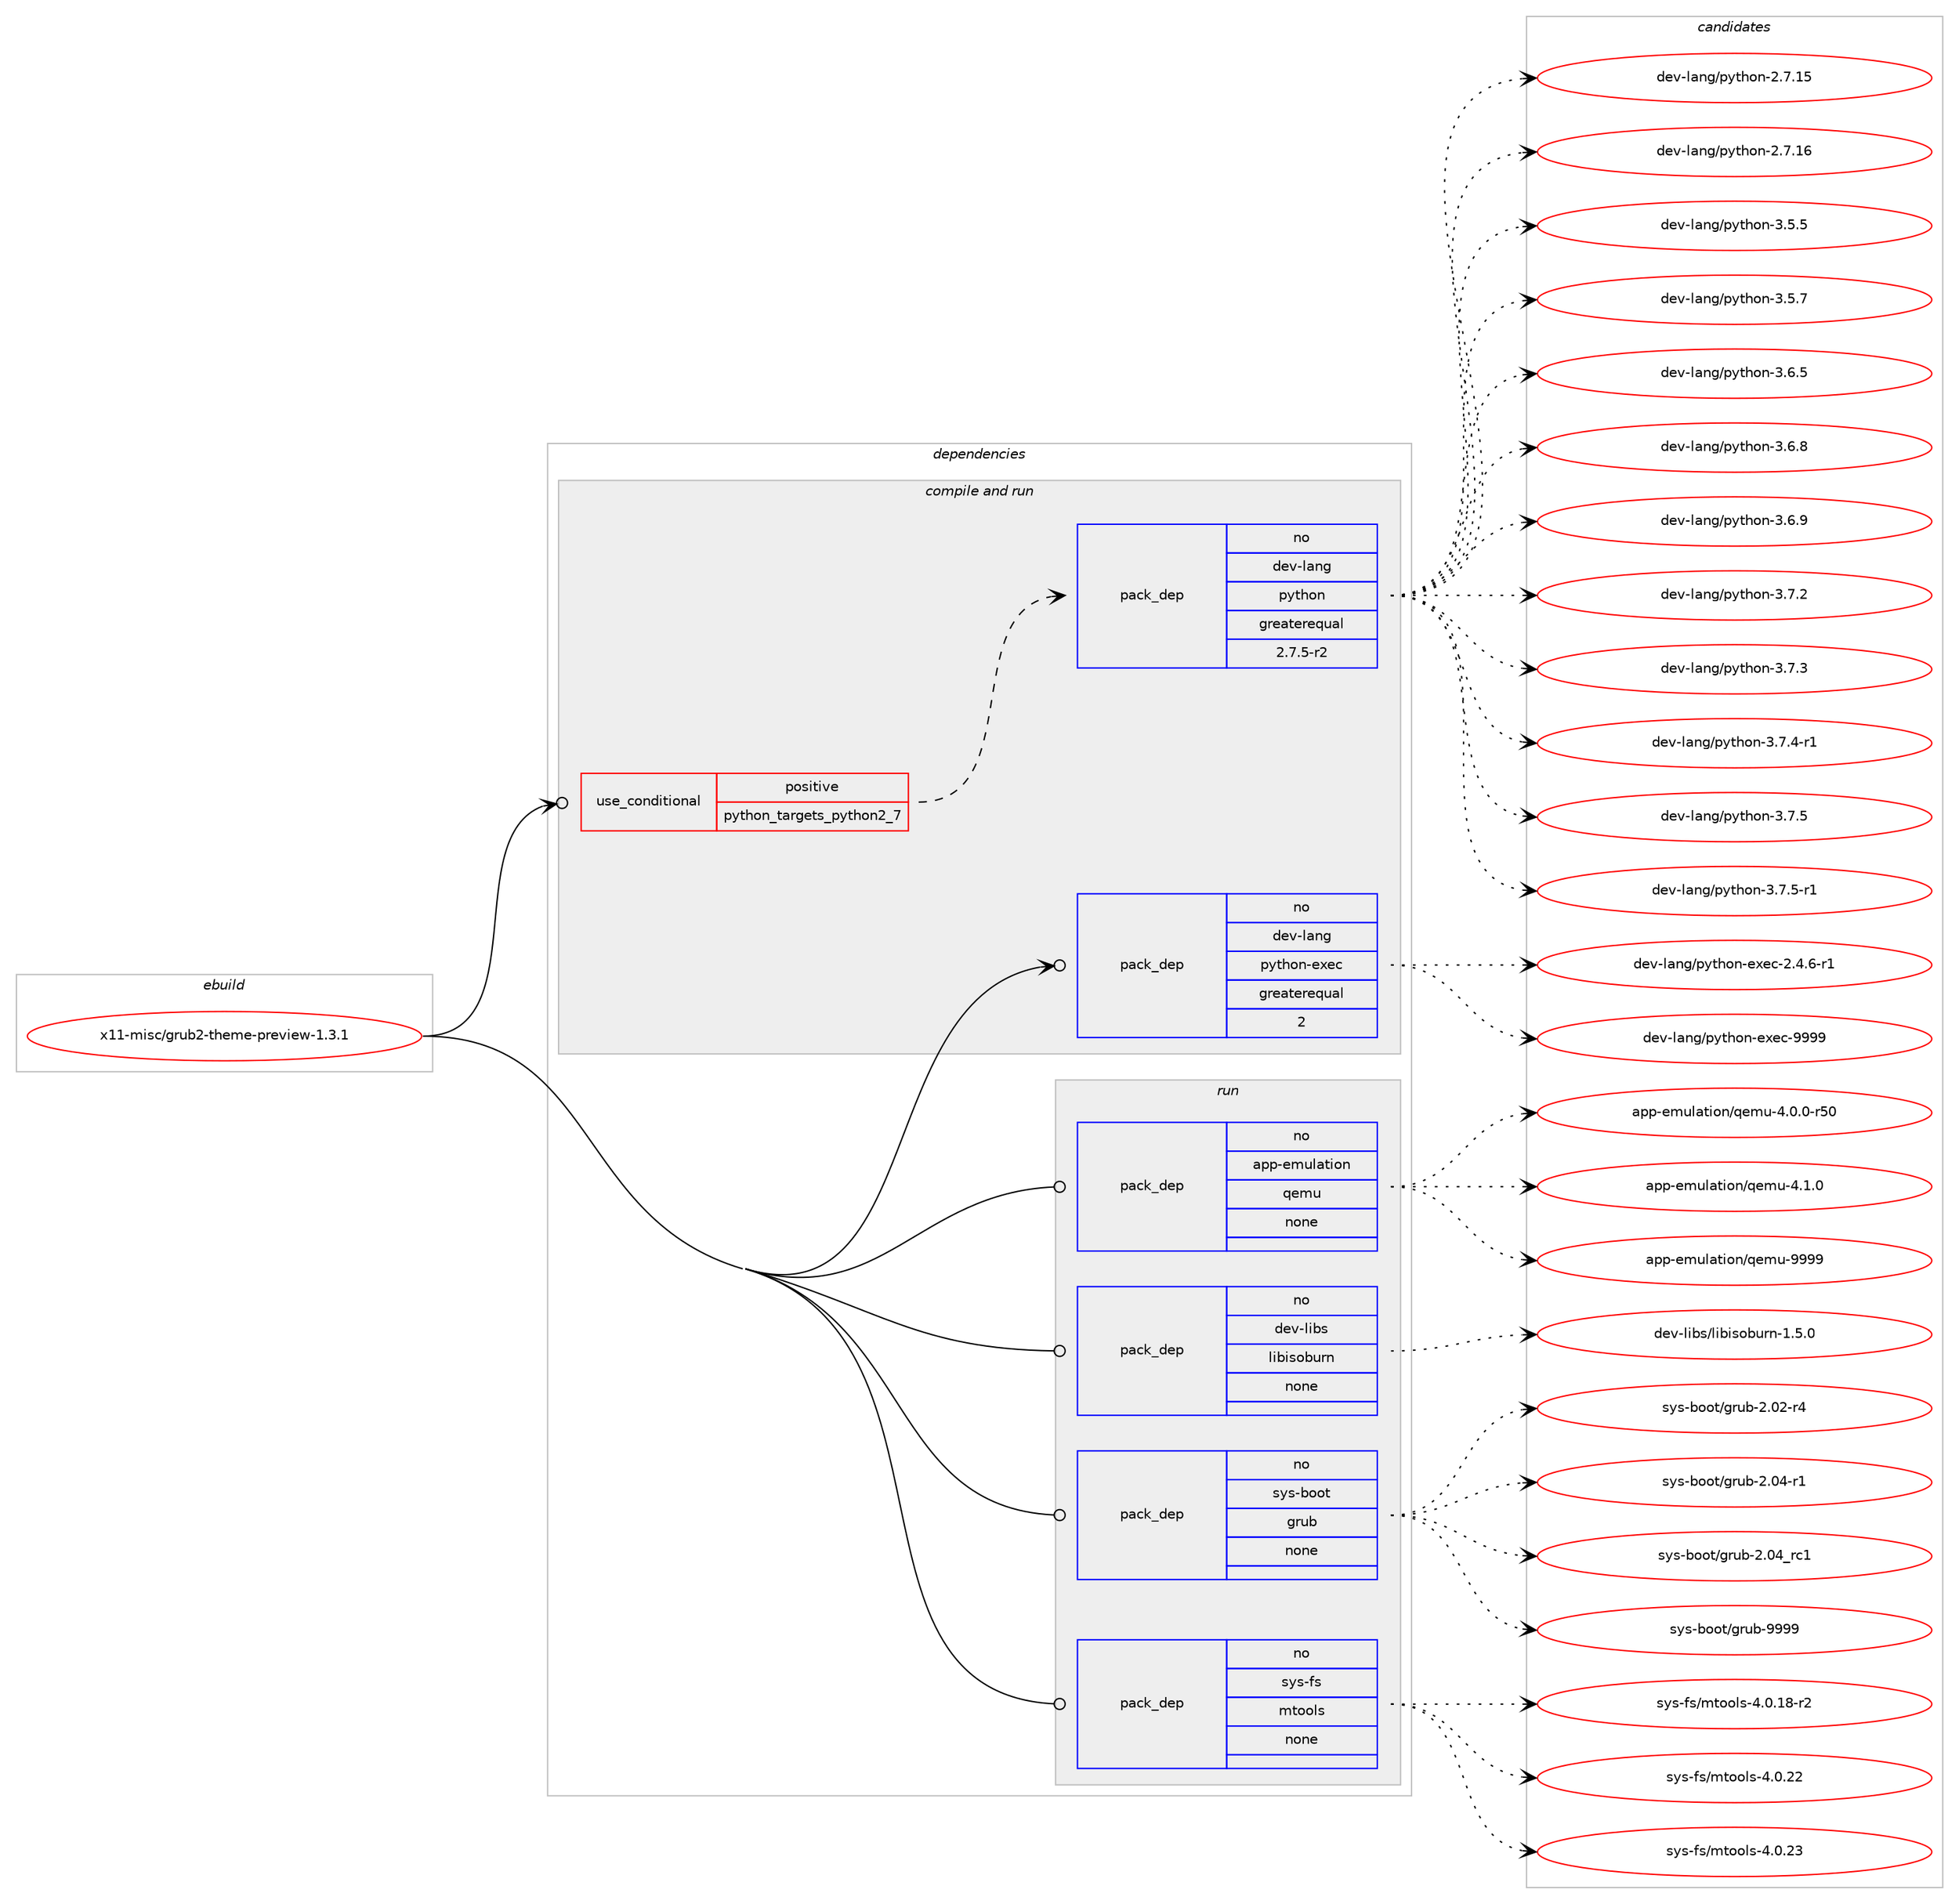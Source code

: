 digraph prolog {

# *************
# Graph options
# *************

newrank=true;
concentrate=true;
compound=true;
graph [rankdir=LR,fontname=Helvetica,fontsize=10,ranksep=1.5];#, ranksep=2.5, nodesep=0.2];
edge  [arrowhead=vee];
node  [fontname=Helvetica,fontsize=10];

# **********
# The ebuild
# **********

subgraph cluster_leftcol {
color=gray;
rank=same;
label=<<i>ebuild</i>>;
id [label="x11-misc/grub2-theme-preview-1.3.1", color=red, width=4, href="../x11-misc/grub2-theme-preview-1.3.1.svg"];
}

# ****************
# The dependencies
# ****************

subgraph cluster_midcol {
color=gray;
label=<<i>dependencies</i>>;
subgraph cluster_compile {
fillcolor="#eeeeee";
style=filled;
label=<<i>compile</i>>;
}
subgraph cluster_compileandrun {
fillcolor="#eeeeee";
style=filled;
label=<<i>compile and run</i>>;
subgraph cond219754 {
dependency918984 [label=<<TABLE BORDER="0" CELLBORDER="1" CELLSPACING="0" CELLPADDING="4"><TR><TD ROWSPAN="3" CELLPADDING="10">use_conditional</TD></TR><TR><TD>positive</TD></TR><TR><TD>python_targets_python2_7</TD></TR></TABLE>>, shape=none, color=red];
subgraph pack682574 {
dependency918985 [label=<<TABLE BORDER="0" CELLBORDER="1" CELLSPACING="0" CELLPADDING="4" WIDTH="220"><TR><TD ROWSPAN="6" CELLPADDING="30">pack_dep</TD></TR><TR><TD WIDTH="110">no</TD></TR><TR><TD>dev-lang</TD></TR><TR><TD>python</TD></TR><TR><TD>greaterequal</TD></TR><TR><TD>2.7.5-r2</TD></TR></TABLE>>, shape=none, color=blue];
}
dependency918984:e -> dependency918985:w [weight=20,style="dashed",arrowhead="vee"];
}
id:e -> dependency918984:w [weight=20,style="solid",arrowhead="odotvee"];
subgraph pack682575 {
dependency918986 [label=<<TABLE BORDER="0" CELLBORDER="1" CELLSPACING="0" CELLPADDING="4" WIDTH="220"><TR><TD ROWSPAN="6" CELLPADDING="30">pack_dep</TD></TR><TR><TD WIDTH="110">no</TD></TR><TR><TD>dev-lang</TD></TR><TR><TD>python-exec</TD></TR><TR><TD>greaterequal</TD></TR><TR><TD>2</TD></TR></TABLE>>, shape=none, color=blue];
}
id:e -> dependency918986:w [weight=20,style="solid",arrowhead="odotvee"];
}
subgraph cluster_run {
fillcolor="#eeeeee";
style=filled;
label=<<i>run</i>>;
subgraph pack682576 {
dependency918987 [label=<<TABLE BORDER="0" CELLBORDER="1" CELLSPACING="0" CELLPADDING="4" WIDTH="220"><TR><TD ROWSPAN="6" CELLPADDING="30">pack_dep</TD></TR><TR><TD WIDTH="110">no</TD></TR><TR><TD>app-emulation</TD></TR><TR><TD>qemu</TD></TR><TR><TD>none</TD></TR><TR><TD></TD></TR></TABLE>>, shape=none, color=blue];
}
id:e -> dependency918987:w [weight=20,style="solid",arrowhead="odot"];
subgraph pack682577 {
dependency918988 [label=<<TABLE BORDER="0" CELLBORDER="1" CELLSPACING="0" CELLPADDING="4" WIDTH="220"><TR><TD ROWSPAN="6" CELLPADDING="30">pack_dep</TD></TR><TR><TD WIDTH="110">no</TD></TR><TR><TD>dev-libs</TD></TR><TR><TD>libisoburn</TD></TR><TR><TD>none</TD></TR><TR><TD></TD></TR></TABLE>>, shape=none, color=blue];
}
id:e -> dependency918988:w [weight=20,style="solid",arrowhead="odot"];
subgraph pack682578 {
dependency918989 [label=<<TABLE BORDER="0" CELLBORDER="1" CELLSPACING="0" CELLPADDING="4" WIDTH="220"><TR><TD ROWSPAN="6" CELLPADDING="30">pack_dep</TD></TR><TR><TD WIDTH="110">no</TD></TR><TR><TD>sys-boot</TD></TR><TR><TD>grub</TD></TR><TR><TD>none</TD></TR><TR><TD></TD></TR></TABLE>>, shape=none, color=blue];
}
id:e -> dependency918989:w [weight=20,style="solid",arrowhead="odot"];
subgraph pack682579 {
dependency918990 [label=<<TABLE BORDER="0" CELLBORDER="1" CELLSPACING="0" CELLPADDING="4" WIDTH="220"><TR><TD ROWSPAN="6" CELLPADDING="30">pack_dep</TD></TR><TR><TD WIDTH="110">no</TD></TR><TR><TD>sys-fs</TD></TR><TR><TD>mtools</TD></TR><TR><TD>none</TD></TR><TR><TD></TD></TR></TABLE>>, shape=none, color=blue];
}
id:e -> dependency918990:w [weight=20,style="solid",arrowhead="odot"];
}
}

# **************
# The candidates
# **************

subgraph cluster_choices {
rank=same;
color=gray;
label=<<i>candidates</i>>;

subgraph choice682574 {
color=black;
nodesep=1;
choice10010111845108971101034711212111610411111045504655464953 [label="dev-lang/python-2.7.15", color=red, width=4,href="../dev-lang/python-2.7.15.svg"];
choice10010111845108971101034711212111610411111045504655464954 [label="dev-lang/python-2.7.16", color=red, width=4,href="../dev-lang/python-2.7.16.svg"];
choice100101118451089711010347112121116104111110455146534653 [label="dev-lang/python-3.5.5", color=red, width=4,href="../dev-lang/python-3.5.5.svg"];
choice100101118451089711010347112121116104111110455146534655 [label="dev-lang/python-3.5.7", color=red, width=4,href="../dev-lang/python-3.5.7.svg"];
choice100101118451089711010347112121116104111110455146544653 [label="dev-lang/python-3.6.5", color=red, width=4,href="../dev-lang/python-3.6.5.svg"];
choice100101118451089711010347112121116104111110455146544656 [label="dev-lang/python-3.6.8", color=red, width=4,href="../dev-lang/python-3.6.8.svg"];
choice100101118451089711010347112121116104111110455146544657 [label="dev-lang/python-3.6.9", color=red, width=4,href="../dev-lang/python-3.6.9.svg"];
choice100101118451089711010347112121116104111110455146554650 [label="dev-lang/python-3.7.2", color=red, width=4,href="../dev-lang/python-3.7.2.svg"];
choice100101118451089711010347112121116104111110455146554651 [label="dev-lang/python-3.7.3", color=red, width=4,href="../dev-lang/python-3.7.3.svg"];
choice1001011184510897110103471121211161041111104551465546524511449 [label="dev-lang/python-3.7.4-r1", color=red, width=4,href="../dev-lang/python-3.7.4-r1.svg"];
choice100101118451089711010347112121116104111110455146554653 [label="dev-lang/python-3.7.5", color=red, width=4,href="../dev-lang/python-3.7.5.svg"];
choice1001011184510897110103471121211161041111104551465546534511449 [label="dev-lang/python-3.7.5-r1", color=red, width=4,href="../dev-lang/python-3.7.5-r1.svg"];
dependency918985:e -> choice10010111845108971101034711212111610411111045504655464953:w [style=dotted,weight="100"];
dependency918985:e -> choice10010111845108971101034711212111610411111045504655464954:w [style=dotted,weight="100"];
dependency918985:e -> choice100101118451089711010347112121116104111110455146534653:w [style=dotted,weight="100"];
dependency918985:e -> choice100101118451089711010347112121116104111110455146534655:w [style=dotted,weight="100"];
dependency918985:e -> choice100101118451089711010347112121116104111110455146544653:w [style=dotted,weight="100"];
dependency918985:e -> choice100101118451089711010347112121116104111110455146544656:w [style=dotted,weight="100"];
dependency918985:e -> choice100101118451089711010347112121116104111110455146544657:w [style=dotted,weight="100"];
dependency918985:e -> choice100101118451089711010347112121116104111110455146554650:w [style=dotted,weight="100"];
dependency918985:e -> choice100101118451089711010347112121116104111110455146554651:w [style=dotted,weight="100"];
dependency918985:e -> choice1001011184510897110103471121211161041111104551465546524511449:w [style=dotted,weight="100"];
dependency918985:e -> choice100101118451089711010347112121116104111110455146554653:w [style=dotted,weight="100"];
dependency918985:e -> choice1001011184510897110103471121211161041111104551465546534511449:w [style=dotted,weight="100"];
}
subgraph choice682575 {
color=black;
nodesep=1;
choice10010111845108971101034711212111610411111045101120101994550465246544511449 [label="dev-lang/python-exec-2.4.6-r1", color=red, width=4,href="../dev-lang/python-exec-2.4.6-r1.svg"];
choice10010111845108971101034711212111610411111045101120101994557575757 [label="dev-lang/python-exec-9999", color=red, width=4,href="../dev-lang/python-exec-9999.svg"];
dependency918986:e -> choice10010111845108971101034711212111610411111045101120101994550465246544511449:w [style=dotted,weight="100"];
dependency918986:e -> choice10010111845108971101034711212111610411111045101120101994557575757:w [style=dotted,weight="100"];
}
subgraph choice682576 {
color=black;
nodesep=1;
choice97112112451011091171089711610511111047113101109117455246484648451145348 [label="app-emulation/qemu-4.0.0-r50", color=red, width=4,href="../app-emulation/qemu-4.0.0-r50.svg"];
choice97112112451011091171089711610511111047113101109117455246494648 [label="app-emulation/qemu-4.1.0", color=red, width=4,href="../app-emulation/qemu-4.1.0.svg"];
choice971121124510110911710897116105111110471131011091174557575757 [label="app-emulation/qemu-9999", color=red, width=4,href="../app-emulation/qemu-9999.svg"];
dependency918987:e -> choice97112112451011091171089711610511111047113101109117455246484648451145348:w [style=dotted,weight="100"];
dependency918987:e -> choice97112112451011091171089711610511111047113101109117455246494648:w [style=dotted,weight="100"];
dependency918987:e -> choice971121124510110911710897116105111110471131011091174557575757:w [style=dotted,weight="100"];
}
subgraph choice682577 {
color=black;
nodesep=1;
choice1001011184510810598115471081059810511511198117114110454946534648 [label="dev-libs/libisoburn-1.5.0", color=red, width=4,href="../dev-libs/libisoburn-1.5.0.svg"];
dependency918988:e -> choice1001011184510810598115471081059810511511198117114110454946534648:w [style=dotted,weight="100"];
}
subgraph choice682578 {
color=black;
nodesep=1;
choice1151211154598111111116471031141179845504648504511452 [label="sys-boot/grub-2.02-r4", color=red, width=4,href="../sys-boot/grub-2.02-r4.svg"];
choice1151211154598111111116471031141179845504648524511449 [label="sys-boot/grub-2.04-r1", color=red, width=4,href="../sys-boot/grub-2.04-r1.svg"];
choice115121115459811111111647103114117984550464852951149949 [label="sys-boot/grub-2.04_rc1", color=red, width=4,href="../sys-boot/grub-2.04_rc1.svg"];
choice115121115459811111111647103114117984557575757 [label="sys-boot/grub-9999", color=red, width=4,href="../sys-boot/grub-9999.svg"];
dependency918989:e -> choice1151211154598111111116471031141179845504648504511452:w [style=dotted,weight="100"];
dependency918989:e -> choice1151211154598111111116471031141179845504648524511449:w [style=dotted,weight="100"];
dependency918989:e -> choice115121115459811111111647103114117984550464852951149949:w [style=dotted,weight="100"];
dependency918989:e -> choice115121115459811111111647103114117984557575757:w [style=dotted,weight="100"];
}
subgraph choice682579 {
color=black;
nodesep=1;
choice1151211154510211547109116111111108115455246484649564511450 [label="sys-fs/mtools-4.0.18-r2", color=red, width=4,href="../sys-fs/mtools-4.0.18-r2.svg"];
choice115121115451021154710911611111110811545524648465050 [label="sys-fs/mtools-4.0.22", color=red, width=4,href="../sys-fs/mtools-4.0.22.svg"];
choice115121115451021154710911611111110811545524648465051 [label="sys-fs/mtools-4.0.23", color=red, width=4,href="../sys-fs/mtools-4.0.23.svg"];
dependency918990:e -> choice1151211154510211547109116111111108115455246484649564511450:w [style=dotted,weight="100"];
dependency918990:e -> choice115121115451021154710911611111110811545524648465050:w [style=dotted,weight="100"];
dependency918990:e -> choice115121115451021154710911611111110811545524648465051:w [style=dotted,weight="100"];
}
}

}
